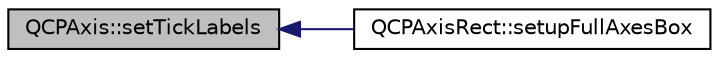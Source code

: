 digraph "QCPAxis::setTickLabels"
{
  edge [fontname="Helvetica",fontsize="10",labelfontname="Helvetica",labelfontsize="10"];
  node [fontname="Helvetica",fontsize="10",shape=record];
  rankdir="LR";
  Node786 [label="QCPAxis::setTickLabels",height=0.2,width=0.4,color="black", fillcolor="grey75", style="filled", fontcolor="black"];
  Node786 -> Node787 [dir="back",color="midnightblue",fontsize="10",style="solid",fontname="Helvetica"];
  Node787 [label="QCPAxisRect::setupFullAxesBox",height=0.2,width=0.4,color="black", fillcolor="white", style="filled",URL="$class_q_c_p_axis_rect.html#a5fa906175447b14206954f77fc7f1ef4"];
}
